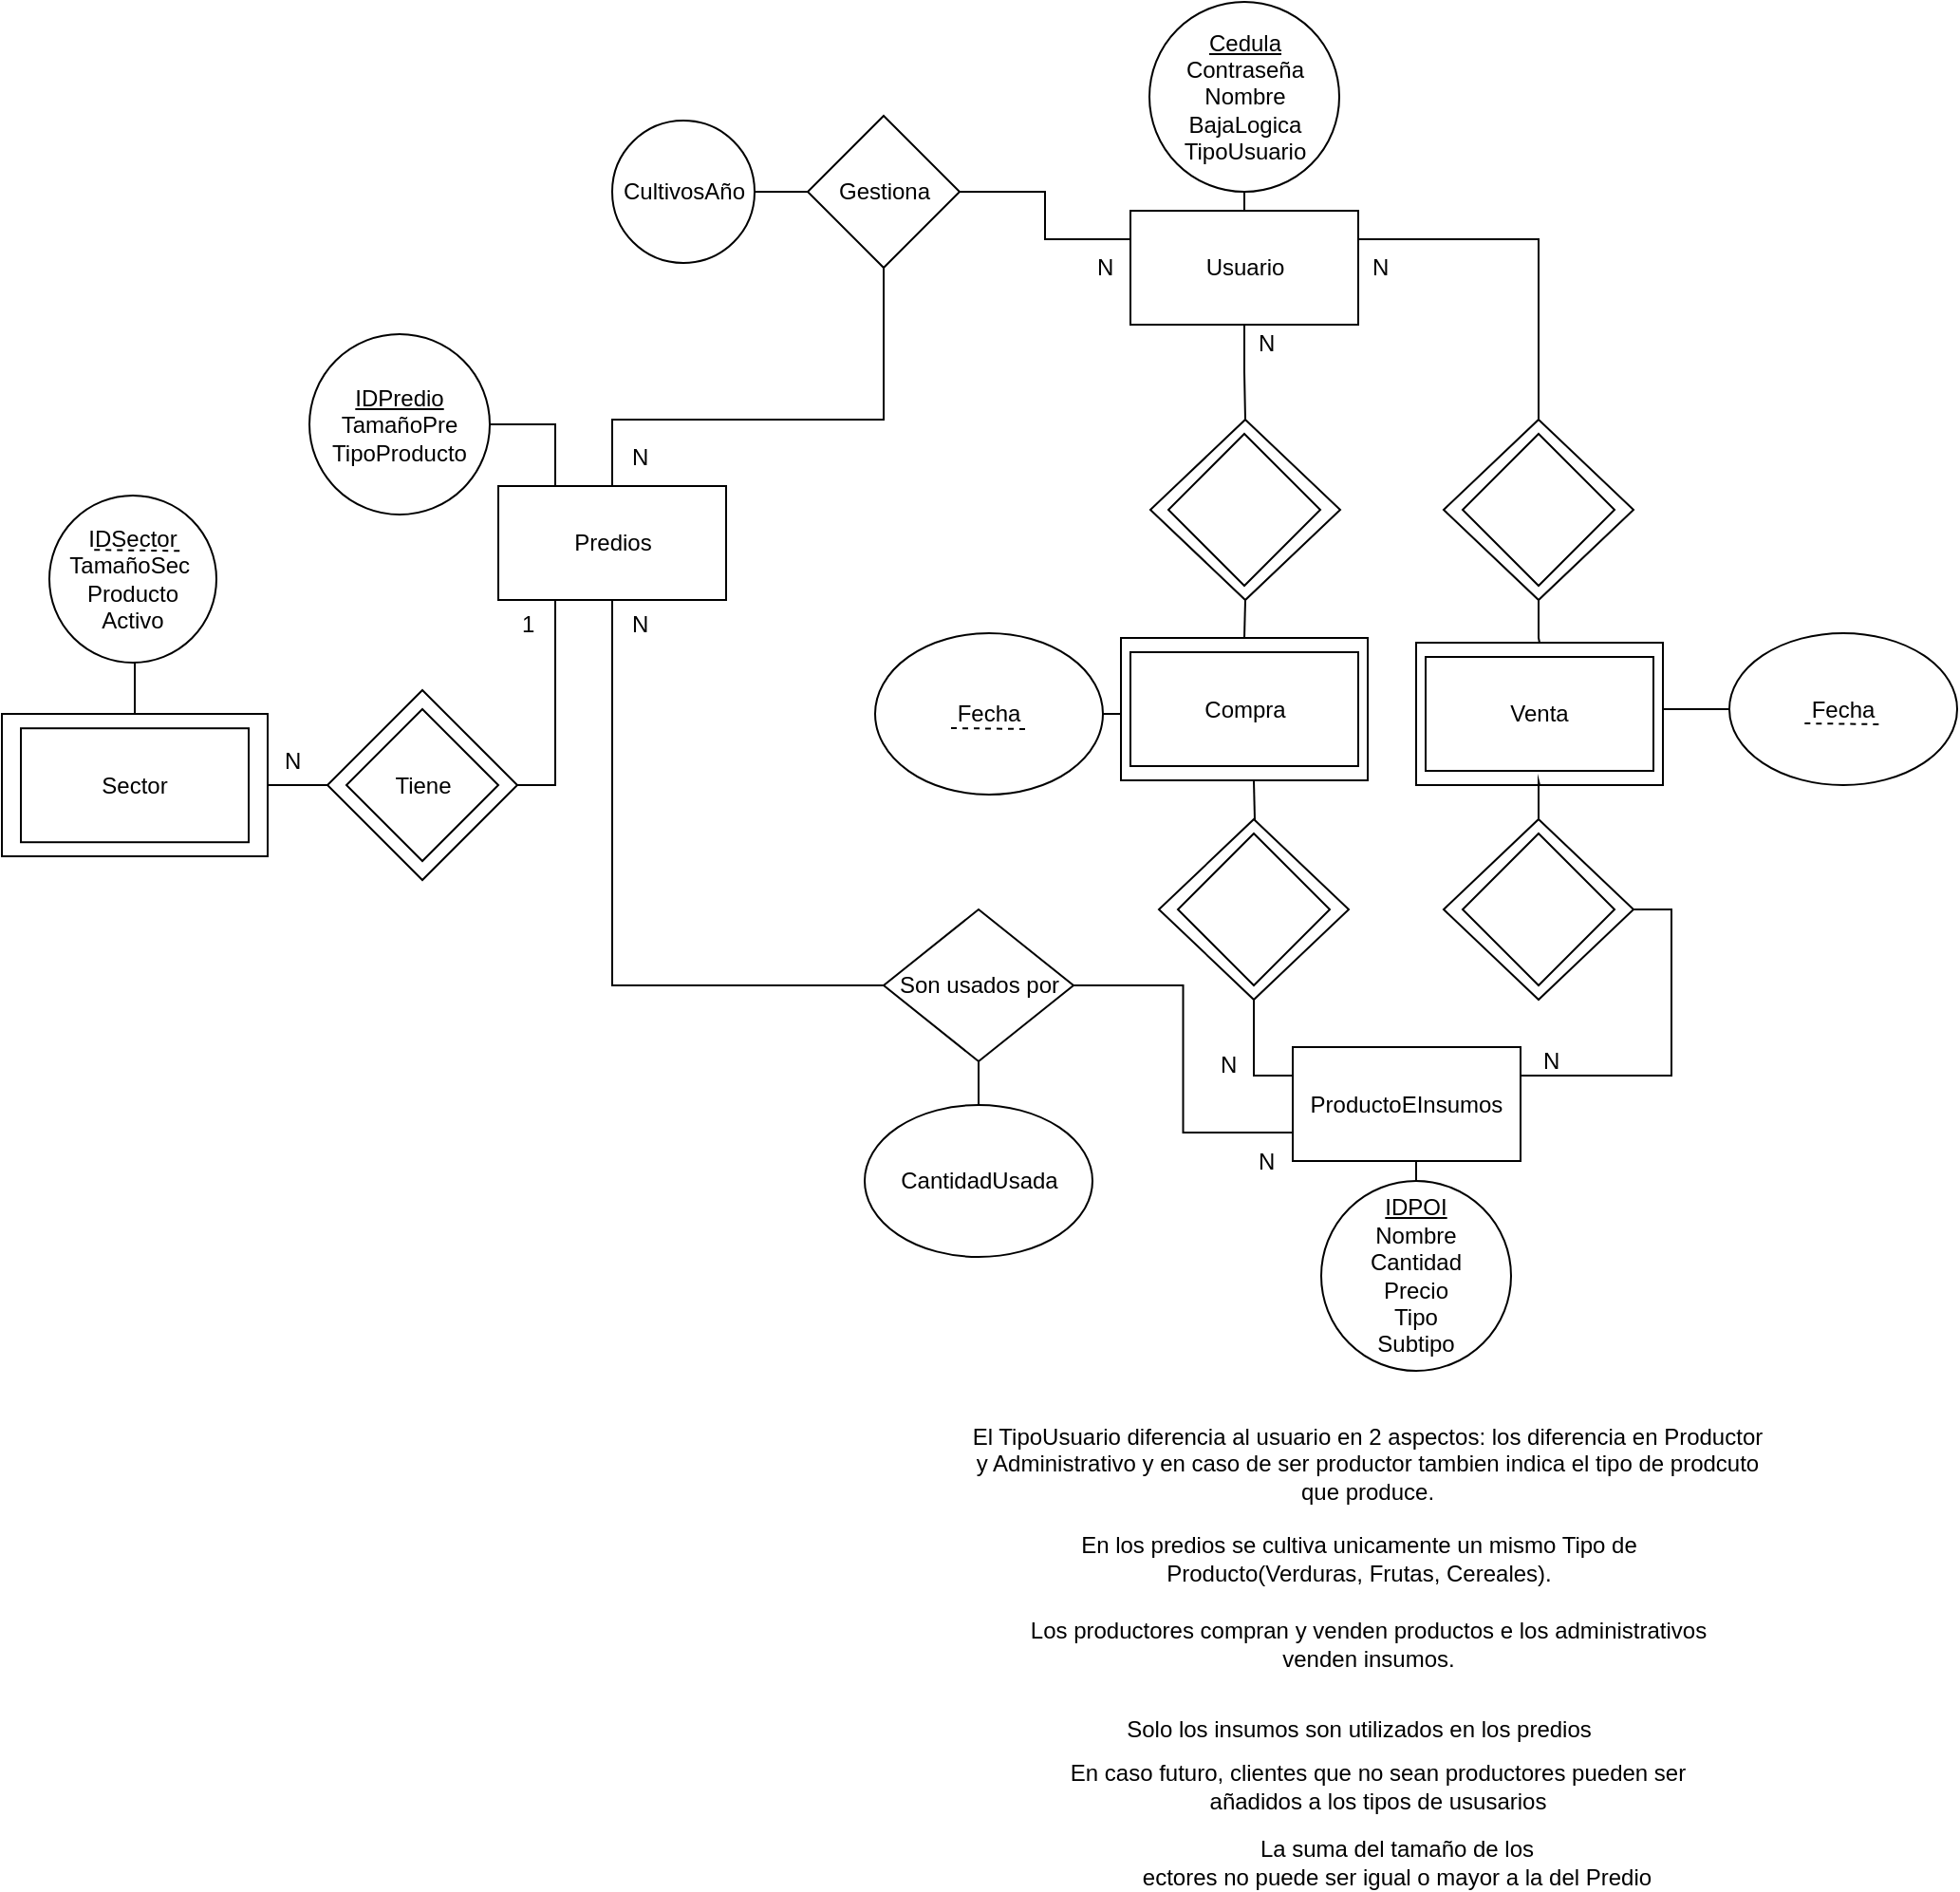 <mxfile version="12.1.3" type="device" pages="1"><diagram id="WHr7S0-hhSYedpZkm5y9" name="Page-1"><mxGraphModel dx="1810" dy="-612" grid="1" gridSize="10" guides="1" tooltips="1" connect="1" arrows="1" fold="1" page="1" pageScale="1" pageWidth="827" pageHeight="1169" math="0" shadow="0"><root><mxCell id="0"/><mxCell id="1" parent="0"/><mxCell id="7qtG5YsVREjGUM94m6ZT-203" style="edgeStyle=orthogonalEdgeStyle;rounded=0;orthogonalLoop=1;jettySize=auto;html=1;exitX=0.5;exitY=1;exitDx=0;exitDy=0;entryX=0.5;entryY=0;entryDx=0;entryDy=0;endArrow=none;endFill=0;" parent="1" source="7qtG5YsVREjGUM94m6ZT-100" target="7qtG5YsVREjGUM94m6ZT-139" edge="1"><mxGeometry relative="1" as="geometry"/></mxCell><mxCell id="7qtG5YsVREjGUM94m6ZT-204" style="edgeStyle=orthogonalEdgeStyle;rounded=0;orthogonalLoop=1;jettySize=auto;html=1;exitX=1;exitY=0.25;exitDx=0;exitDy=0;entryX=0.5;entryY=0;entryDx=0;entryDy=0;endArrow=none;endFill=0;" parent="1" source="7qtG5YsVREjGUM94m6ZT-100" target="7qtG5YsVREjGUM94m6ZT-148" edge="1"><mxGeometry relative="1" as="geometry"/></mxCell><mxCell id="M75SkXm9LdThO4K_xKy3-26" style="edgeStyle=orthogonalEdgeStyle;rounded=0;orthogonalLoop=1;jettySize=auto;html=1;exitX=0;exitY=0.25;exitDx=0;exitDy=0;entryX=1;entryY=0.5;entryDx=0;entryDy=0;endArrow=none;endFill=0;" edge="1" parent="1" source="7qtG5YsVREjGUM94m6ZT-100" target="7qtG5YsVREjGUM94m6ZT-111"><mxGeometry relative="1" as="geometry"/></mxCell><mxCell id="7qtG5YsVREjGUM94m6ZT-100" value="Usuario" style="rounded=0;whiteSpace=wrap;html=1;" parent="1" vertex="1"><mxGeometry x="154.5" y="1340" width="120" height="60" as="geometry"/></mxCell><mxCell id="7qtG5YsVREjGUM94m6ZT-101" style="edgeStyle=orthogonalEdgeStyle;rounded=0;orthogonalLoop=1;jettySize=auto;html=1;exitX=0.5;exitY=1;exitDx=0;exitDy=0;entryX=0.5;entryY=0;entryDx=0;entryDy=0;startArrow=none;startFill=0;endArrow=none;endFill=0;" parent="1" source="7qtG5YsVREjGUM94m6ZT-102" target="7qtG5YsVREjGUM94m6ZT-100" edge="1"><mxGeometry relative="1" as="geometry"/></mxCell><mxCell id="7qtG5YsVREjGUM94m6ZT-102" value="&lt;u&gt;Cedula&lt;/u&gt;&lt;br&gt;Contraseña&lt;br&gt;Nombre&lt;br&gt;BajaLogica&lt;br&gt;TipoUsuario" style="ellipse;whiteSpace=wrap;html=1;aspect=fixed;" parent="1" vertex="1"><mxGeometry x="164.5" y="1230" width="100" height="100" as="geometry"/></mxCell><mxCell id="7qtG5YsVREjGUM94m6ZT-198" style="edgeStyle=orthogonalEdgeStyle;rounded=0;orthogonalLoop=1;jettySize=auto;html=1;exitX=0.25;exitY=0;exitDx=0;exitDy=0;entryX=1;entryY=0.5;entryDx=0;entryDy=0;endArrow=none;endFill=0;" parent="1" source="7qtG5YsVREjGUM94m6ZT-108" target="7qtG5YsVREjGUM94m6ZT-121" edge="1"><mxGeometry relative="1" as="geometry"/></mxCell><mxCell id="7qtG5YsVREjGUM94m6ZT-108" value="Predios" style="rounded=0;whiteSpace=wrap;html=1;" parent="1" vertex="1"><mxGeometry x="-178.5" y="1485.0" width="120" height="60" as="geometry"/></mxCell><mxCell id="7qtG5YsVREjGUM94m6ZT-208" style="edgeStyle=orthogonalEdgeStyle;rounded=0;orthogonalLoop=1;jettySize=auto;html=1;exitX=0.5;exitY=1;exitDx=0;exitDy=0;entryX=0.5;entryY=0;entryDx=0;entryDy=0;endArrow=none;endFill=0;" parent="1" source="7qtG5YsVREjGUM94m6ZT-111" target="7qtG5YsVREjGUM94m6ZT-108" edge="1"><mxGeometry relative="1" as="geometry"><Array as="points"><mxPoint x="25" y="1450"/><mxPoint x="-118" y="1450"/></Array></mxGeometry></mxCell><mxCell id="7qtG5YsVREjGUM94m6ZT-112" value="&lt;u&gt;IDPOI&lt;/u&gt;&lt;br&gt;Nombre&lt;br&gt;Cantidad&lt;br&gt;Precio&lt;br&gt;Tipo&lt;br&gt;Subtipo" style="ellipse;whiteSpace=wrap;html=1;aspect=fixed;" parent="1" vertex="1"><mxGeometry x="255" y="1851" width="100" height="100" as="geometry"/></mxCell><mxCell id="7qtG5YsVREjGUM94m6ZT-115" value="El TipoUsuario diferencia al usuario en 2 aspectos: los diferencia en Productor y Administrativo y en caso de ser productor tambien indica el tipo de prodcuto que produce." style="text;html=1;strokeColor=none;fillColor=none;align=center;verticalAlign=middle;whiteSpace=wrap;rounded=0;" parent="1" vertex="1"><mxGeometry x="69" y="1980" width="421" height="40" as="geometry"/></mxCell><mxCell id="7qtG5YsVREjGUM94m6ZT-186" style="edgeStyle=orthogonalEdgeStyle;rounded=0;orthogonalLoop=1;jettySize=auto;html=1;exitX=1;exitY=0.5;exitDx=0;exitDy=0;entryX=0;entryY=0.75;entryDx=0;entryDy=0;endArrow=none;endFill=0;" parent="1" source="7qtG5YsVREjGUM94m6ZT-120" target="7qtG5YsVREjGUM94m6ZT-104" edge="1"><mxGeometry relative="1" as="geometry"/></mxCell><mxCell id="m7gTzE4tgyhRp88srsWb-5" style="edgeStyle=orthogonalEdgeStyle;rounded=0;orthogonalLoop=1;jettySize=auto;html=1;exitX=0.5;exitY=1;exitDx=0;exitDy=0;entryX=0.5;entryY=0;entryDx=0;entryDy=0;endArrow=none;endFill=0;" parent="1" source="7qtG5YsVREjGUM94m6ZT-120" target="m7gTzE4tgyhRp88srsWb-4" edge="1"><mxGeometry relative="1" as="geometry"/></mxCell><mxCell id="m7gTzE4tgyhRp88srsWb-9" style="edgeStyle=orthogonalEdgeStyle;rounded=0;orthogonalLoop=1;jettySize=auto;html=1;exitX=0;exitY=0.5;exitDx=0;exitDy=0;entryX=0.5;entryY=1;entryDx=0;entryDy=0;endArrow=none;endFill=0;" parent="1" source="7qtG5YsVREjGUM94m6ZT-120" target="7qtG5YsVREjGUM94m6ZT-108" edge="1"><mxGeometry relative="1" as="geometry"/></mxCell><mxCell id="7qtG5YsVREjGUM94m6ZT-120" value="Son usados por" style="rhombus;whiteSpace=wrap;html=1;" parent="1" vertex="1"><mxGeometry x="24.5" y="1708" width="100" height="80" as="geometry"/></mxCell><mxCell id="7qtG5YsVREjGUM94m6ZT-121" value="&lt;u&gt;IDPredio&lt;/u&gt;&lt;br&gt;TamañoPre&lt;br&gt;TipoProducto" style="ellipse;whiteSpace=wrap;html=1;aspect=fixed;" parent="1" vertex="1"><mxGeometry x="-278" y="1405" width="95" height="95" as="geometry"/></mxCell><mxCell id="m7gTzE4tgyhRp88srsWb-2" style="edgeStyle=orthogonalEdgeStyle;rounded=0;orthogonalLoop=1;jettySize=auto;html=1;exitX=1;exitY=0.5;exitDx=0;exitDy=0;entryX=0;entryY=0.5;entryDx=0;entryDy=0;endArrow=none;endFill=0;" parent="1" source="7qtG5YsVREjGUM94m6ZT-122" target="7qtG5YsVREjGUM94m6ZT-111" edge="1"><mxGeometry relative="1" as="geometry"/></mxCell><mxCell id="7qtG5YsVREjGUM94m6ZT-122" value="CultivosAño" style="ellipse;whiteSpace=wrap;html=1;aspect=fixed;" parent="1" vertex="1"><mxGeometry x="-118.5" y="1292.5" width="75" height="75" as="geometry"/></mxCell><mxCell id="7qtG5YsVREjGUM94m6ZT-123" value="En los predios se cultiva unicamente un mismo Tipo de Producto(Verduras, Frutas, Cereales)." style="text;html=1;strokeColor=none;fillColor=none;align=center;verticalAlign=middle;whiteSpace=wrap;rounded=0;" parent="1" vertex="1"><mxGeometry x="74.786" y="2040" width="400" height="20" as="geometry"/></mxCell><mxCell id="7qtG5YsVREjGUM94m6ZT-135" value="" style="group" parent="1" vertex="1" connectable="0"><mxGeometry x="169.5" y="1660.5" width="100" height="95" as="geometry"/></mxCell><mxCell id="7qtG5YsVREjGUM94m6ZT-136" value="" style="rhombus;whiteSpace=wrap;html=1;" parent="7qtG5YsVREjGUM94m6ZT-135" vertex="1"><mxGeometry width="100" height="95" as="geometry"/></mxCell><mxCell id="7qtG5YsVREjGUM94m6ZT-192" style="edgeStyle=orthogonalEdgeStyle;rounded=0;orthogonalLoop=1;jettySize=auto;html=1;exitX=1;exitY=0.5;exitDx=0;exitDy=0;entryX=0;entryY=0.5;entryDx=0;entryDy=0;endArrow=none;endFill=0;" parent="1" source="7qtG5YsVREjGUM94m6ZT-184" target="7qtG5YsVREjGUM94m6ZT-133" edge="1"><mxGeometry relative="1" as="geometry"/></mxCell><mxCell id="7qtG5YsVREjGUM94m6ZT-193" value="Los productores compran y venden productos e los administrativos venden insumos." style="text;html=1;strokeColor=none;fillColor=none;align=center;verticalAlign=middle;whiteSpace=wrap;rounded=0;" parent="1" vertex="1"><mxGeometry x="90" y="2080" width="380" height="30" as="geometry"/></mxCell><mxCell id="7qtG5YsVREjGUM94m6ZT-194" value="Solo los insumos son utilizados en los predios" style="text;html=1;strokeColor=none;fillColor=none;align=center;verticalAlign=middle;whiteSpace=wrap;rounded=0;" parent="1" vertex="1"><mxGeometry x="89.786" y="2130" width="370" height="20" as="geometry"/></mxCell><mxCell id="7qtG5YsVREjGUM94m6ZT-103" style="edgeStyle=orthogonalEdgeStyle;rounded=0;orthogonalLoop=1;jettySize=auto;html=1;exitX=0.5;exitY=1;exitDx=0;exitDy=0;entryX=0.5;entryY=0;entryDx=0;entryDy=0;endArrow=none;endFill=0;" parent="1" source="7qtG5YsVREjGUM94m6ZT-104" target="7qtG5YsVREjGUM94m6ZT-112" edge="1"><mxGeometry relative="1" as="geometry"><mxPoint x="329" y="1871" as="targetPoint"/></mxGeometry></mxCell><mxCell id="7qtG5YsVREjGUM94m6ZT-205" style="edgeStyle=orthogonalEdgeStyle;rounded=0;orthogonalLoop=1;jettySize=auto;html=1;exitX=0;exitY=0.25;exitDx=0;exitDy=0;entryX=0.5;entryY=1;entryDx=0;entryDy=0;endArrow=none;endFill=0;" parent="1" source="7qtG5YsVREjGUM94m6ZT-104" target="7qtG5YsVREjGUM94m6ZT-136" edge="1"><mxGeometry relative="1" as="geometry"/></mxCell><mxCell id="7qtG5YsVREjGUM94m6ZT-213" style="edgeStyle=orthogonalEdgeStyle;rounded=0;orthogonalLoop=1;jettySize=auto;html=1;exitX=1;exitY=0.25;exitDx=0;exitDy=0;entryX=1;entryY=0.5;entryDx=0;entryDy=0;endArrow=none;endFill=0;" parent="1" source="7qtG5YsVREjGUM94m6ZT-104" target="7qtG5YsVREjGUM94m6ZT-145" edge="1"><mxGeometry relative="1" as="geometry"/></mxCell><mxCell id="7qtG5YsVREjGUM94m6ZT-104" value="ProductoEInsumos" style="rounded=0;whiteSpace=wrap;html=1;" parent="1" vertex="1"><mxGeometry x="240" y="1780.5" width="120" height="60" as="geometry"/></mxCell><mxCell id="7qtG5YsVREjGUM94m6ZT-137" value="" style="rhombus;whiteSpace=wrap;html=1;" parent="1" vertex="1"><mxGeometry x="179.5" y="1668" width="80" height="80" as="geometry"/></mxCell><mxCell id="7qtG5YsVREjGUM94m6ZT-141" value="" style="group" parent="1" vertex="1" connectable="0"><mxGeometry x="305" y="1567.5" width="130" height="75" as="geometry"/></mxCell><mxCell id="7qtG5YsVREjGUM94m6ZT-142" value="" style="rounded=0;whiteSpace=wrap;html=1;" parent="7qtG5YsVREjGUM94m6ZT-141" vertex="1"><mxGeometry width="130" height="75" as="geometry"/></mxCell><mxCell id="7qtG5YsVREjGUM94m6ZT-143" value="Venta" style="rounded=0;whiteSpace=wrap;html=1;" parent="7qtG5YsVREjGUM94m6ZT-141" vertex="1"><mxGeometry x="5" y="7.5" width="120" height="60" as="geometry"/></mxCell><mxCell id="7qtG5YsVREjGUM94m6ZT-144" value="" style="group" parent="1" vertex="1" connectable="0"><mxGeometry x="319.5" y="1660.5" width="100" height="95" as="geometry"/></mxCell><mxCell id="7qtG5YsVREjGUM94m6ZT-145" value="" style="rhombus;whiteSpace=wrap;html=1;" parent="7qtG5YsVREjGUM94m6ZT-144" vertex="1"><mxGeometry width="100" height="95" as="geometry"/></mxCell><mxCell id="7qtG5YsVREjGUM94m6ZT-146" value="" style="rhombus;whiteSpace=wrap;html=1;" parent="7qtG5YsVREjGUM94m6ZT-144" vertex="1"><mxGeometry x="10" y="7.5" width="80" height="80" as="geometry"/></mxCell><mxCell id="7qtG5YsVREjGUM94m6ZT-173" style="edgeStyle=orthogonalEdgeStyle;rounded=0;orthogonalLoop=1;jettySize=auto;html=1;exitX=0.5;exitY=1;exitDx=0;exitDy=0;endArrow=none;endFill=0;" parent="1" source="7qtG5YsVREjGUM94m6ZT-148" target="7qtG5YsVREjGUM94m6ZT-142" edge="1"><mxGeometry relative="1" as="geometry"/></mxCell><mxCell id="7qtG5YsVREjGUM94m6ZT-175" style="edgeStyle=orthogonalEdgeStyle;rounded=0;orthogonalLoop=1;jettySize=auto;html=1;exitX=0.5;exitY=0;exitDx=0;exitDy=0;endArrow=none;endFill=0;" parent="1" edge="1"><mxGeometry relative="1" as="geometry"><mxPoint x="219.5" y="1660.333" as="targetPoint"/><mxPoint x="220" y="1661" as="sourcePoint"/></mxGeometry></mxCell><mxCell id="7qtG5YsVREjGUM94m6ZT-176" style="edgeStyle=orthogonalEdgeStyle;rounded=0;orthogonalLoop=1;jettySize=auto;html=1;exitX=0.5;exitY=0;exitDx=0;exitDy=0;endArrow=none;endFill=0;" parent="1" edge="1"><mxGeometry relative="1" as="geometry"><mxPoint x="219.5" y="1640.333" as="targetPoint"/><mxPoint x="220" y="1661" as="sourcePoint"/></mxGeometry></mxCell><mxCell id="7qtG5YsVREjGUM94m6ZT-177" style="edgeStyle=orthogonalEdgeStyle;rounded=0;orthogonalLoop=1;jettySize=auto;html=1;exitX=0.5;exitY=0;exitDx=0;exitDy=0;endArrow=none;endFill=0;" parent="1" source="7qtG5YsVREjGUM94m6ZT-145" target="7qtG5YsVREjGUM94m6ZT-142" edge="1"><mxGeometry relative="1" as="geometry"/></mxCell><mxCell id="7qtG5YsVREjGUM94m6ZT-188" style="edgeStyle=orthogonalEdgeStyle;rounded=0;orthogonalLoop=1;jettySize=auto;html=1;exitX=0;exitY=0.5;exitDx=0;exitDy=0;entryX=1;entryY=0.5;entryDx=0;entryDy=0;endArrow=none;endFill=0;" parent="1" source="7qtG5YsVREjGUM94m6ZT-185" target="7qtG5YsVREjGUM94m6ZT-142" edge="1"><mxGeometry relative="1" as="geometry"/></mxCell><mxCell id="7qtG5YsVREjGUM94m6ZT-200" value="" style="group" parent="1" vertex="1" connectable="0"><mxGeometry x="470" y="1562.5" width="120" height="80" as="geometry"/></mxCell><mxCell id="7qtG5YsVREjGUM94m6ZT-185" value="Fecha" style="ellipse;whiteSpace=wrap;html=1;" parent="7qtG5YsVREjGUM94m6ZT-200" vertex="1"><mxGeometry width="120" height="80" as="geometry"/></mxCell><mxCell id="7qtG5YsVREjGUM94m6ZT-190" value="" style="endArrow=none;dashed=1;html=1;" parent="7qtG5YsVREjGUM94m6ZT-200" edge="1"><mxGeometry width="50" height="50" relative="1" as="geometry"><mxPoint x="39.667" y="47.5" as="sourcePoint"/><mxPoint x="80.167" y="48" as="targetPoint"/></mxGeometry></mxCell><mxCell id="7qtG5YsVREjGUM94m6ZT-132" value="" style="group" parent="1" vertex="1" connectable="0"><mxGeometry x="149.5" y="1565" width="130" height="75" as="geometry"/></mxCell><mxCell id="7qtG5YsVREjGUM94m6ZT-133" value="" style="rounded=0;whiteSpace=wrap;html=1;" parent="7qtG5YsVREjGUM94m6ZT-132" vertex="1"><mxGeometry width="130" height="75" as="geometry"/></mxCell><mxCell id="7qtG5YsVREjGUM94m6ZT-134" value="Compra" style="rounded=0;whiteSpace=wrap;html=1;" parent="7qtG5YsVREjGUM94m6ZT-132" vertex="1"><mxGeometry x="5" y="7.5" width="120" height="60" as="geometry"/></mxCell><mxCell id="7qtG5YsVREjGUM94m6ZT-199" value="" style="group" parent="1" vertex="1" connectable="0"><mxGeometry x="20" y="1562.5" width="120" height="85" as="geometry"/></mxCell><mxCell id="7qtG5YsVREjGUM94m6ZT-184" value="Fecha" style="ellipse;whiteSpace=wrap;html=1;" parent="7qtG5YsVREjGUM94m6ZT-199" vertex="1"><mxGeometry width="120" height="85" as="geometry"/></mxCell><mxCell id="7qtG5YsVREjGUM94m6ZT-189" value="" style="endArrow=none;dashed=1;html=1;" parent="7qtG5YsVREjGUM94m6ZT-199" edge="1"><mxGeometry width="50" height="50" relative="1" as="geometry"><mxPoint x="40" y="50" as="sourcePoint"/><mxPoint x="80.5" y="50.5" as="targetPoint"/></mxGeometry></mxCell><mxCell id="7qtG5YsVREjGUM94m6ZT-209" value="" style="group" parent="1" vertex="1" connectable="0"><mxGeometry x="165" y="1450" width="100" height="95" as="geometry"/></mxCell><mxCell id="7qtG5YsVREjGUM94m6ZT-138" value="" style="group" parent="7qtG5YsVREjGUM94m6ZT-209" vertex="1" connectable="0"><mxGeometry width="100" height="95" as="geometry"/></mxCell><mxCell id="7qtG5YsVREjGUM94m6ZT-139" value="" style="rhombus;whiteSpace=wrap;html=1;" parent="7qtG5YsVREjGUM94m6ZT-138" vertex="1"><mxGeometry width="100" height="95" as="geometry"/></mxCell><mxCell id="7qtG5YsVREjGUM94m6ZT-140" value="" style="rhombus;whiteSpace=wrap;html=1;" parent="7qtG5YsVREjGUM94m6ZT-138" vertex="1"><mxGeometry x="9.5" y="7.5" width="80" height="80" as="geometry"/></mxCell><mxCell id="7qtG5YsVREjGUM94m6ZT-210" value="" style="group" parent="1" vertex="1" connectable="0"><mxGeometry x="319.5" y="1450" width="100" height="95" as="geometry"/></mxCell><mxCell id="7qtG5YsVREjGUM94m6ZT-147" value="" style="group" parent="7qtG5YsVREjGUM94m6ZT-210" vertex="1" connectable="0"><mxGeometry width="100" height="95" as="geometry"/></mxCell><mxCell id="7qtG5YsVREjGUM94m6ZT-148" value="" style="rhombus;whiteSpace=wrap;html=1;" parent="7qtG5YsVREjGUM94m6ZT-147" vertex="1"><mxGeometry width="100" height="95" as="geometry"/></mxCell><mxCell id="7qtG5YsVREjGUM94m6ZT-149" value="" style="rhombus;whiteSpace=wrap;html=1;" parent="7qtG5YsVREjGUM94m6ZT-147" vertex="1"><mxGeometry x="10" y="7.5" width="80" height="80" as="geometry"/></mxCell><mxCell id="7qtG5YsVREjGUM94m6ZT-211" style="edgeStyle=orthogonalEdgeStyle;rounded=0;orthogonalLoop=1;jettySize=auto;html=1;exitX=0.5;exitY=0;exitDx=0;exitDy=0;entryX=0.5;entryY=1;entryDx=0;entryDy=0;endArrow=none;endFill=0;" parent="1" source="7qtG5YsVREjGUM94m6ZT-133" target="7qtG5YsVREjGUM94m6ZT-139" edge="1"><mxGeometry relative="1" as="geometry"/></mxCell><mxCell id="m7gTzE4tgyhRp88srsWb-4" value="CantidadUsada" style="ellipse;whiteSpace=wrap;html=1;" parent="1" vertex="1"><mxGeometry x="14.5" y="1811" width="120" height="80" as="geometry"/></mxCell><mxCell id="m7gTzE4tgyhRp88srsWb-6" value="N" style="text;html=1;resizable=0;points=[];autosize=1;align=left;verticalAlign=top;spacingTop=-4;" parent="1" vertex="1"><mxGeometry x="-110" y="1547.5" width="20" height="20" as="geometry"/></mxCell><mxCell id="m7gTzE4tgyhRp88srsWb-7" value="N" style="text;html=1;resizable=0;points=[];autosize=1;align=left;verticalAlign=top;spacingTop=-4;" parent="1" vertex="1"><mxGeometry x="220" y="1830.5" width="20" height="20" as="geometry"/></mxCell><mxCell id="m7gTzE4tgyhRp88srsWb-8" value="N" style="text;html=1;resizable=0;points=[];autosize=1;align=left;verticalAlign=top;spacingTop=-4;" parent="1" vertex="1"><mxGeometry x="-110" y="1460" width="20" height="20" as="geometry"/></mxCell><mxCell id="m7gTzE4tgyhRp88srsWb-10" value="N" style="text;html=1;resizable=0;points=[];autosize=1;align=left;verticalAlign=top;spacingTop=-4;" parent="1" vertex="1"><mxGeometry x="134.5" y="1360" width="20" height="20" as="geometry"/></mxCell><mxCell id="M75SkXm9LdThO4K_xKy3-4" style="edgeStyle=orthogonalEdgeStyle;rounded=0;orthogonalLoop=1;jettySize=auto;html=1;exitX=0;exitY=0.5;exitDx=0;exitDy=0;entryX=1;entryY=0.5;entryDx=0;entryDy=0;endArrow=none;endFill=0;" edge="1" parent="1" source="M75SkXm9LdThO4K_xKy3-7" target="M75SkXm9LdThO4K_xKy3-5"><mxGeometry relative="1" as="geometry"/></mxCell><mxCell id="M75SkXm9LdThO4K_xKy3-6" value="" style="group" vertex="1" connectable="0" parent="1"><mxGeometry x="-440" y="1605" width="140" height="75" as="geometry"/></mxCell><mxCell id="M75SkXm9LdThO4K_xKy3-5" value="" style="rounded=0;whiteSpace=wrap;html=1;" vertex="1" parent="M75SkXm9LdThO4K_xKy3-6"><mxGeometry width="140" height="75" as="geometry"/></mxCell><mxCell id="M75SkXm9LdThO4K_xKy3-1" value="Sector" style="rounded=0;whiteSpace=wrap;html=1;" vertex="1" parent="M75SkXm9LdThO4K_xKy3-6"><mxGeometry x="10" y="7.6" width="120" height="60" as="geometry"/></mxCell><mxCell id="M75SkXm9LdThO4K_xKy3-8" value="" style="group" vertex="1" connectable="0" parent="1"><mxGeometry x="-268.5" y="1592.5" width="100" height="100" as="geometry"/></mxCell><mxCell id="M75SkXm9LdThO4K_xKy3-7" value="" style="rhombus;whiteSpace=wrap;html=1;" vertex="1" parent="M75SkXm9LdThO4K_xKy3-8"><mxGeometry width="100" height="100" as="geometry"/></mxCell><mxCell id="M75SkXm9LdThO4K_xKy3-3" style="edgeStyle=orthogonalEdgeStyle;rounded=0;orthogonalLoop=1;jettySize=auto;html=1;exitX=1;exitY=0.5;exitDx=0;exitDy=0;entryX=0.25;entryY=1;entryDx=0;entryDy=0;endArrow=none;endFill=0;" edge="1" parent="M75SkXm9LdThO4K_xKy3-8" source="M75SkXm9LdThO4K_xKy3-7" target="7qtG5YsVREjGUM94m6ZT-108"><mxGeometry relative="1" as="geometry"/></mxCell><mxCell id="M75SkXm9LdThO4K_xKy3-2" value="Tiene" style="rhombus;whiteSpace=wrap;html=1;" vertex="1" parent="M75SkXm9LdThO4K_xKy3-8"><mxGeometry x="10" y="10" width="80" height="80" as="geometry"/></mxCell><mxCell id="M75SkXm9LdThO4K_xKy3-10" style="edgeStyle=orthogonalEdgeStyle;rounded=0;orthogonalLoop=1;jettySize=auto;html=1;exitX=0.5;exitY=1;exitDx=0;exitDy=0;entryX=0.5;entryY=0;entryDx=0;entryDy=0;endArrow=none;endFill=0;" edge="1" parent="1" source="M75SkXm9LdThO4K_xKy3-9" target="M75SkXm9LdThO4K_xKy3-5"><mxGeometry relative="1" as="geometry"/></mxCell><mxCell id="M75SkXm9LdThO4K_xKy3-12" value="" style="group" vertex="1" connectable="0" parent="1"><mxGeometry x="-415" y="1490" width="90" height="88" as="geometry"/></mxCell><mxCell id="M75SkXm9LdThO4K_xKy3-9" value="&lt;span style=&quot;white-space: normal&quot;&gt;IDSector&lt;/span&gt;&lt;br style=&quot;white-space: normal&quot;&gt;&lt;span style=&quot;white-space: normal&quot;&gt;TamañoSec&amp;nbsp;&lt;br&gt;Producto&lt;br&gt;&lt;/span&gt;Activo&lt;span style=&quot;white-space: normal&quot;&gt;&lt;br&gt;&lt;/span&gt;" style="ellipse;whiteSpace=wrap;html=1;aspect=fixed;" vertex="1" parent="M75SkXm9LdThO4K_xKy3-12"><mxGeometry width="88" height="88" as="geometry"/></mxCell><mxCell id="M75SkXm9LdThO4K_xKy3-11" value="" style="endArrow=none;dashed=1;html=1;" edge="1" parent="M75SkXm9LdThO4K_xKy3-12"><mxGeometry width="50" height="50" relative="1" as="geometry"><mxPoint x="23.625" y="28.6" as="sourcePoint"/><mxPoint x="69.188" y="29.15" as="targetPoint"/></mxGeometry></mxCell><mxCell id="M75SkXm9LdThO4K_xKy3-13" value="1" style="text;html=1;resizable=0;points=[];autosize=1;align=left;verticalAlign=top;spacingTop=-4;" vertex="1" parent="1"><mxGeometry x="-168.5" y="1547.5" width="20" height="20" as="geometry"/></mxCell><mxCell id="M75SkXm9LdThO4K_xKy3-14" value="N" style="text;html=1;resizable=0;points=[];autosize=1;align=left;verticalAlign=top;spacingTop=-4;" vertex="1" parent="1"><mxGeometry x="-293" y="1620" width="20" height="20" as="geometry"/></mxCell><mxCell id="M75SkXm9LdThO4K_xKy3-16" value="En caso futuro, clientes que no sean productores pueden ser añadidos a los tipos de ususarios" style="text;html=1;strokeColor=none;fillColor=none;align=center;verticalAlign=middle;whiteSpace=wrap;rounded=0;" vertex="1" parent="1"><mxGeometry x="99.786" y="2160" width="370" height="20" as="geometry"/></mxCell><mxCell id="M75SkXm9LdThO4K_xKy3-18" value="La suma del tamaño de los &lt;br&gt;ectores no puede ser igual o mayor a la del Predio" style="text;html=1;strokeColor=none;fillColor=none;align=center;verticalAlign=middle;whiteSpace=wrap;rounded=0;" vertex="1" parent="1"><mxGeometry x="109.786" y="2200" width="370" height="20" as="geometry"/></mxCell><mxCell id="M75SkXm9LdThO4K_xKy3-19" value="N" style="text;html=1;resizable=0;points=[];autosize=1;align=left;verticalAlign=top;spacingTop=-4;" vertex="1" parent="1"><mxGeometry x="200" y="1779.5" width="20" height="20" as="geometry"/></mxCell><mxCell id="M75SkXm9LdThO4K_xKy3-20" value="N" style="text;html=1;resizable=0;points=[];autosize=1;align=left;verticalAlign=top;spacingTop=-4;" vertex="1" parent="1"><mxGeometry x="369.5" y="1778" width="20" height="20" as="geometry"/></mxCell><mxCell id="M75SkXm9LdThO4K_xKy3-21" value="N" style="text;html=1;resizable=0;points=[];autosize=1;align=left;verticalAlign=top;spacingTop=-4;" vertex="1" parent="1"><mxGeometry x="220" y="1400" width="20" height="20" as="geometry"/></mxCell><mxCell id="M75SkXm9LdThO4K_xKy3-22" value="N" style="text;html=1;resizable=0;points=[];autosize=1;align=left;verticalAlign=top;spacingTop=-4;" vertex="1" parent="1"><mxGeometry x="279.5" y="1360" width="20" height="20" as="geometry"/></mxCell><mxCell id="7qtG5YsVREjGUM94m6ZT-111" value="Gestiona" style="rhombus;whiteSpace=wrap;html=1;" parent="1" vertex="1"><mxGeometry x="-15.5" y="1290" width="80" height="80" as="geometry"/></mxCell></root></mxGraphModel></diagram></mxfile>